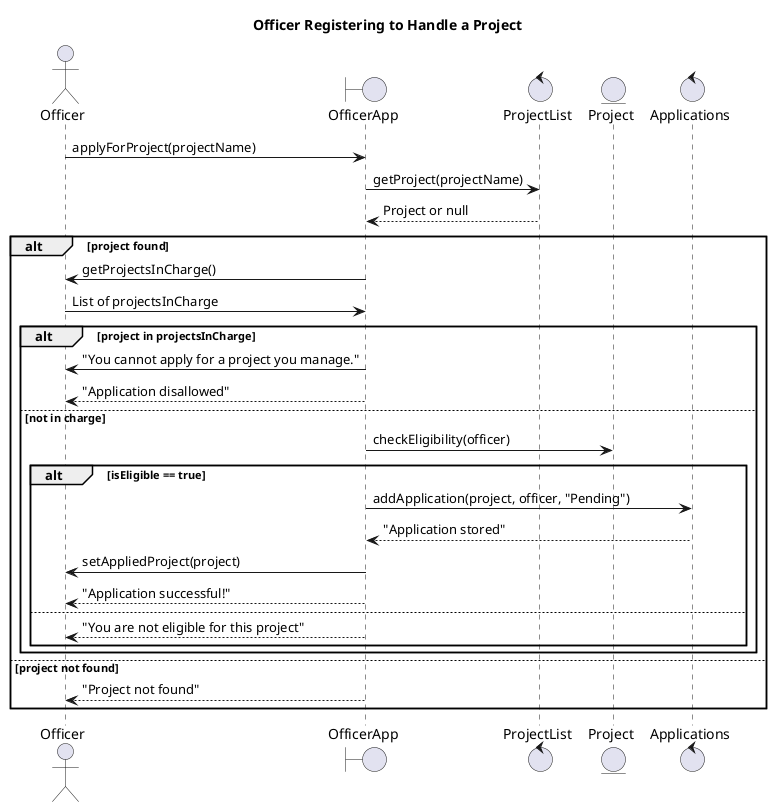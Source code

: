 @startuml
title Officer Registering to Handle a Project

actor Officer as officer
boundary OfficerApp as officerApp
control ProjectList as projectList
entity Project as project
Control Applications as applications

'officer interacts with the OfficerApp
officer -> officerApp: applyForProject(projectName)

'OfficerApp fetches the project
officerApp -> projectList: getProject(projectName)
projectList --> officerApp: Project or null

alt project found
    'First, we check if the officer is in charge of this same project
    officerApp -> officer: getProjectsInCharge()
    officerApp <- officer: List of projectsInCharge
    
    alt project in projectsInCharge
        officerApp -> officer: "You cannot apply for a project you manage."
        officer <-- officerApp: "Application disallowed"
    else not in charge
        officerApp -> project: checkEligibility(officer)
        
        alt isEligible == true
            officerApp -> applications: addApplication(project, officer, "Pending")
            applications --> officerApp: "Application stored"
            
            'Officer is marked as having applied to this project
            officerApp -> officer: setAppliedProject(project)
            officer <-- officerApp: "Application successful!"
        else
            officer <-- officerApp: "You are not eligible for this project"
        end
    end

else project not found
    officer <-- officerApp: "Project not found"
end
@enduml
